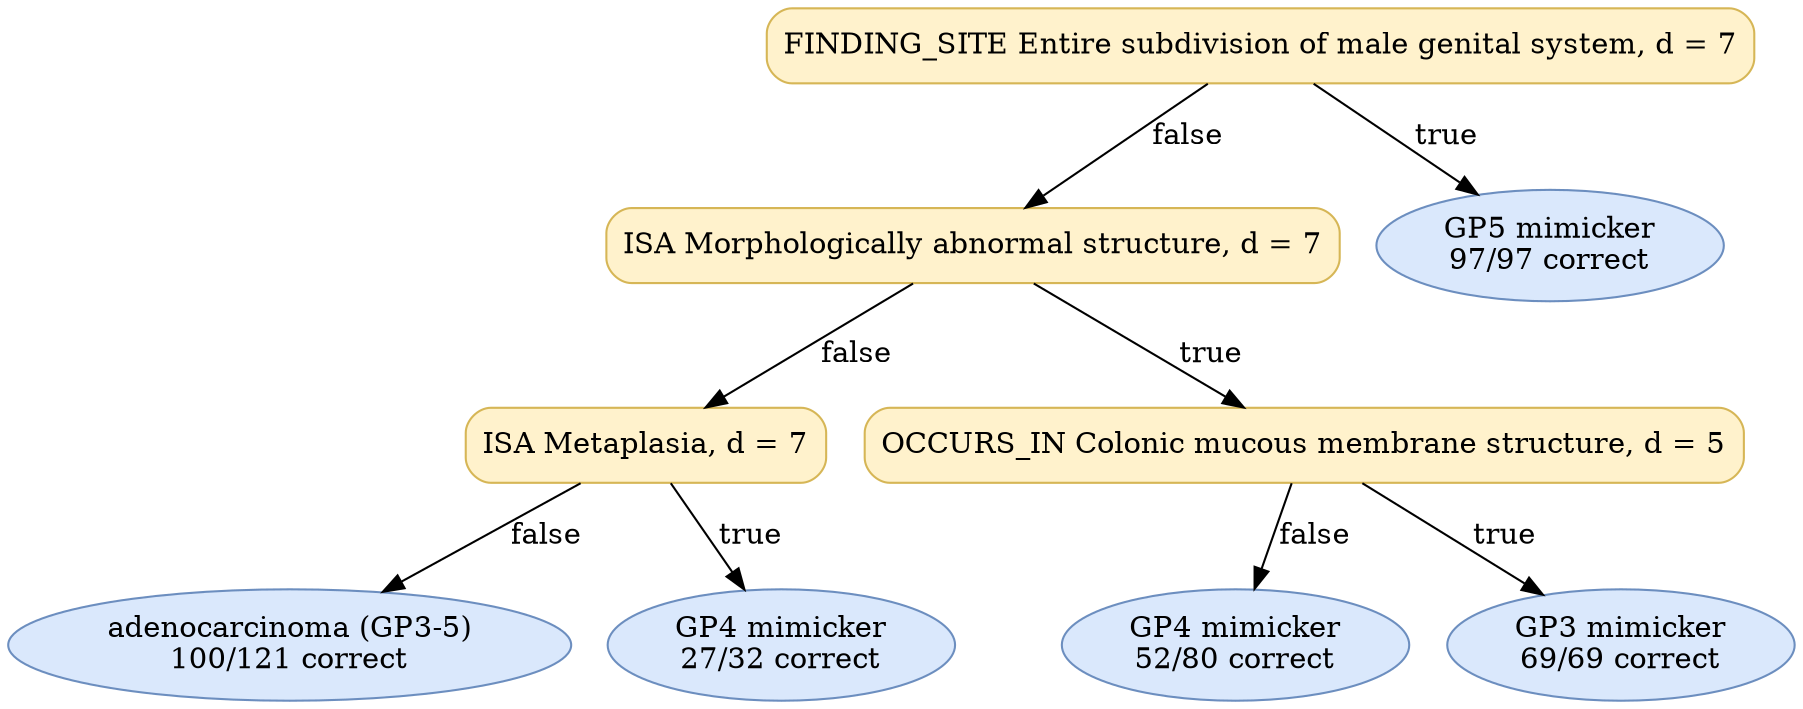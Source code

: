 digraph "DT" {
fontname="Times-Roman";
label="";
node [fontname="Times-Roman"];
Node1 [color="#D6B656", fillcolor="#FFF2CC", label="FINDING_SITE Entire subdivision of male genital system, d = 7", shape="box", style="rounded,filled"];
Node2 [color="#D6B656", fillcolor="#FFF2CC", label="ISA Morphologically abnormal structure, d = 7", shape="box", style="rounded,filled"];
Node3 [color="#D6B656", fillcolor="#FFF2CC", label="ISA Metaplasia, d = 7", shape="box", style="rounded,filled"];
Node4 [color="#6C8EBF", fillcolor="#DAE8FC", label=<adenocarcinoma (GP3-5)<br/>100/121 correct>, shape="ellipse", style="rounded,filled"];
Node5 [color="#6C8EBF", fillcolor="#DAE8FC", label=<GP4 mimicker<br/>27/32 correct>, shape="ellipse", style="rounded,filled"];
Node6 [color="#D6B656", fillcolor="#FFF2CC", label="OCCURS_IN Colonic mucous membrane structure, d = 5", shape="box", style="rounded,filled"];
Node7 [color="#6C8EBF", fillcolor="#DAE8FC", label=<GP4 mimicker<br/>52/80 correct>, shape="ellipse", style="rounded,filled"];
Node8 [color="#6C8EBF", fillcolor="#DAE8FC", label=<GP3 mimicker<br/>69/69 correct>, shape="ellipse", style="rounded,filled"];
Node9 [color="#6C8EBF", fillcolor="#DAE8FC", label=<GP5 mimicker<br/>97/97 correct>, shape="ellipse", style="rounded,filled"];
Node1 -> Node2  [key=0, label="false"];
Node1 -> Node9  [key=0, label="true"];
Node2 -> Node3  [key=0, label="false"];
Node2 -> Node6  [key=0, label="true"];
Node3 -> Node4  [key=0, label="false"];
Node3 -> Node5  [key=0, label="true"];
Node6 -> Node7  [key=0, label="false"];
Node6 -> Node8  [key=0, label="true"];
}
